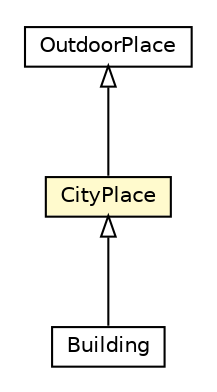 #!/usr/local/bin/dot
#
# Class diagram 
# Generated by UMLGraph version R5_6-24-gf6e263 (http://www.umlgraph.org/)
#

digraph G {
	edge [fontname="Helvetica",fontsize=10,labelfontname="Helvetica",labelfontsize=10];
	node [fontname="Helvetica",fontsize=10,shape=plaintext];
	nodesep=0.25;
	ranksep=0.5;
	// org.universAAL.ontology.location.outdoor.OutdoorPlace
	c100085 [label=<<table title="org.universAAL.ontology.location.outdoor.OutdoorPlace" border="0" cellborder="1" cellspacing="0" cellpadding="2" port="p" href="./OutdoorPlace.html">
		<tr><td><table border="0" cellspacing="0" cellpadding="1">
<tr><td align="center" balign="center"> OutdoorPlace </td></tr>
		</table></td></tr>
		</table>>, URL="./OutdoorPlace.html", fontname="Helvetica", fontcolor="black", fontsize=10.0];
	// org.universAAL.ontology.location.outdoor.Building
	c100086 [label=<<table title="org.universAAL.ontology.location.outdoor.Building" border="0" cellborder="1" cellspacing="0" cellpadding="2" port="p" href="./Building.html">
		<tr><td><table border="0" cellspacing="0" cellpadding="1">
<tr><td align="center" balign="center"> Building </td></tr>
		</table></td></tr>
		</table>>, URL="./Building.html", fontname="Helvetica", fontcolor="black", fontsize=10.0];
	// org.universAAL.ontology.location.outdoor.CityPlace
	c100087 [label=<<table title="org.universAAL.ontology.location.outdoor.CityPlace" border="0" cellborder="1" cellspacing="0" cellpadding="2" port="p" bgcolor="lemonChiffon" href="./CityPlace.html">
		<tr><td><table border="0" cellspacing="0" cellpadding="1">
<tr><td align="center" balign="center"> CityPlace </td></tr>
		</table></td></tr>
		</table>>, URL="./CityPlace.html", fontname="Helvetica", fontcolor="black", fontsize=10.0];
	//org.universAAL.ontology.location.outdoor.Building extends org.universAAL.ontology.location.outdoor.CityPlace
	c100087:p -> c100086:p [dir=back,arrowtail=empty];
	//org.universAAL.ontology.location.outdoor.CityPlace extends org.universAAL.ontology.location.outdoor.OutdoorPlace
	c100085:p -> c100087:p [dir=back,arrowtail=empty];
}

